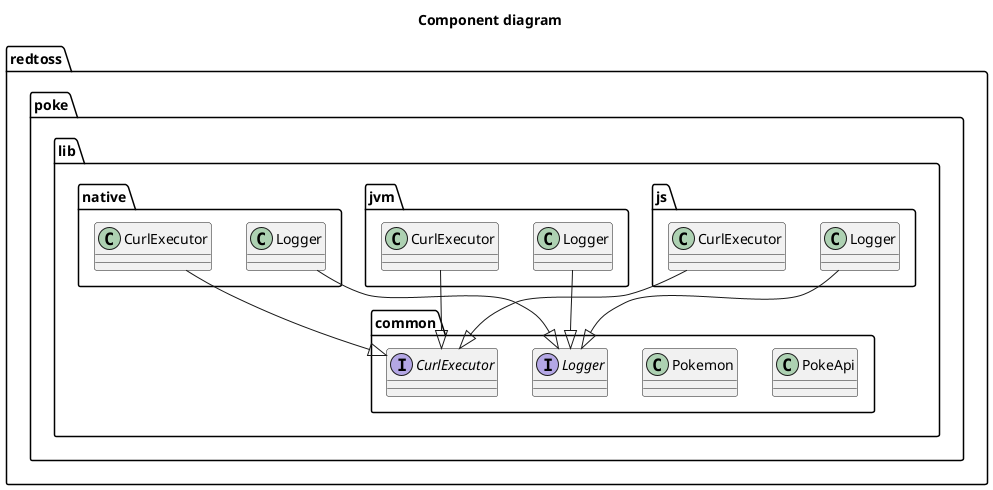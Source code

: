 @startuml
'https://plantuml.com/component-diagram

title Component diagram

package redtoss.poke.lib{

package common{
    class PokeApi{
    }
    class Pokemon{
    }

    interface Logger
    interface CurlExecutor
}
package js{
    class "CurlExecutor" as js_curl
    class "Logger" as js_logger
}
package jvm{
    class "CurlExecutor" as jvm_curl
    class "Logger" as jvm_logger
}
package native{
    class "CurlExecutor" as native_curl
    class "Logger" as native_logger
}

js_curl --|> CurlExecutor
jvm_curl --|> CurlExecutor
native_curl --|> CurlExecutor

js_logger --|> Logger
jvm_logger --|> Logger
native_logger --|> Logger

}

@enduml
